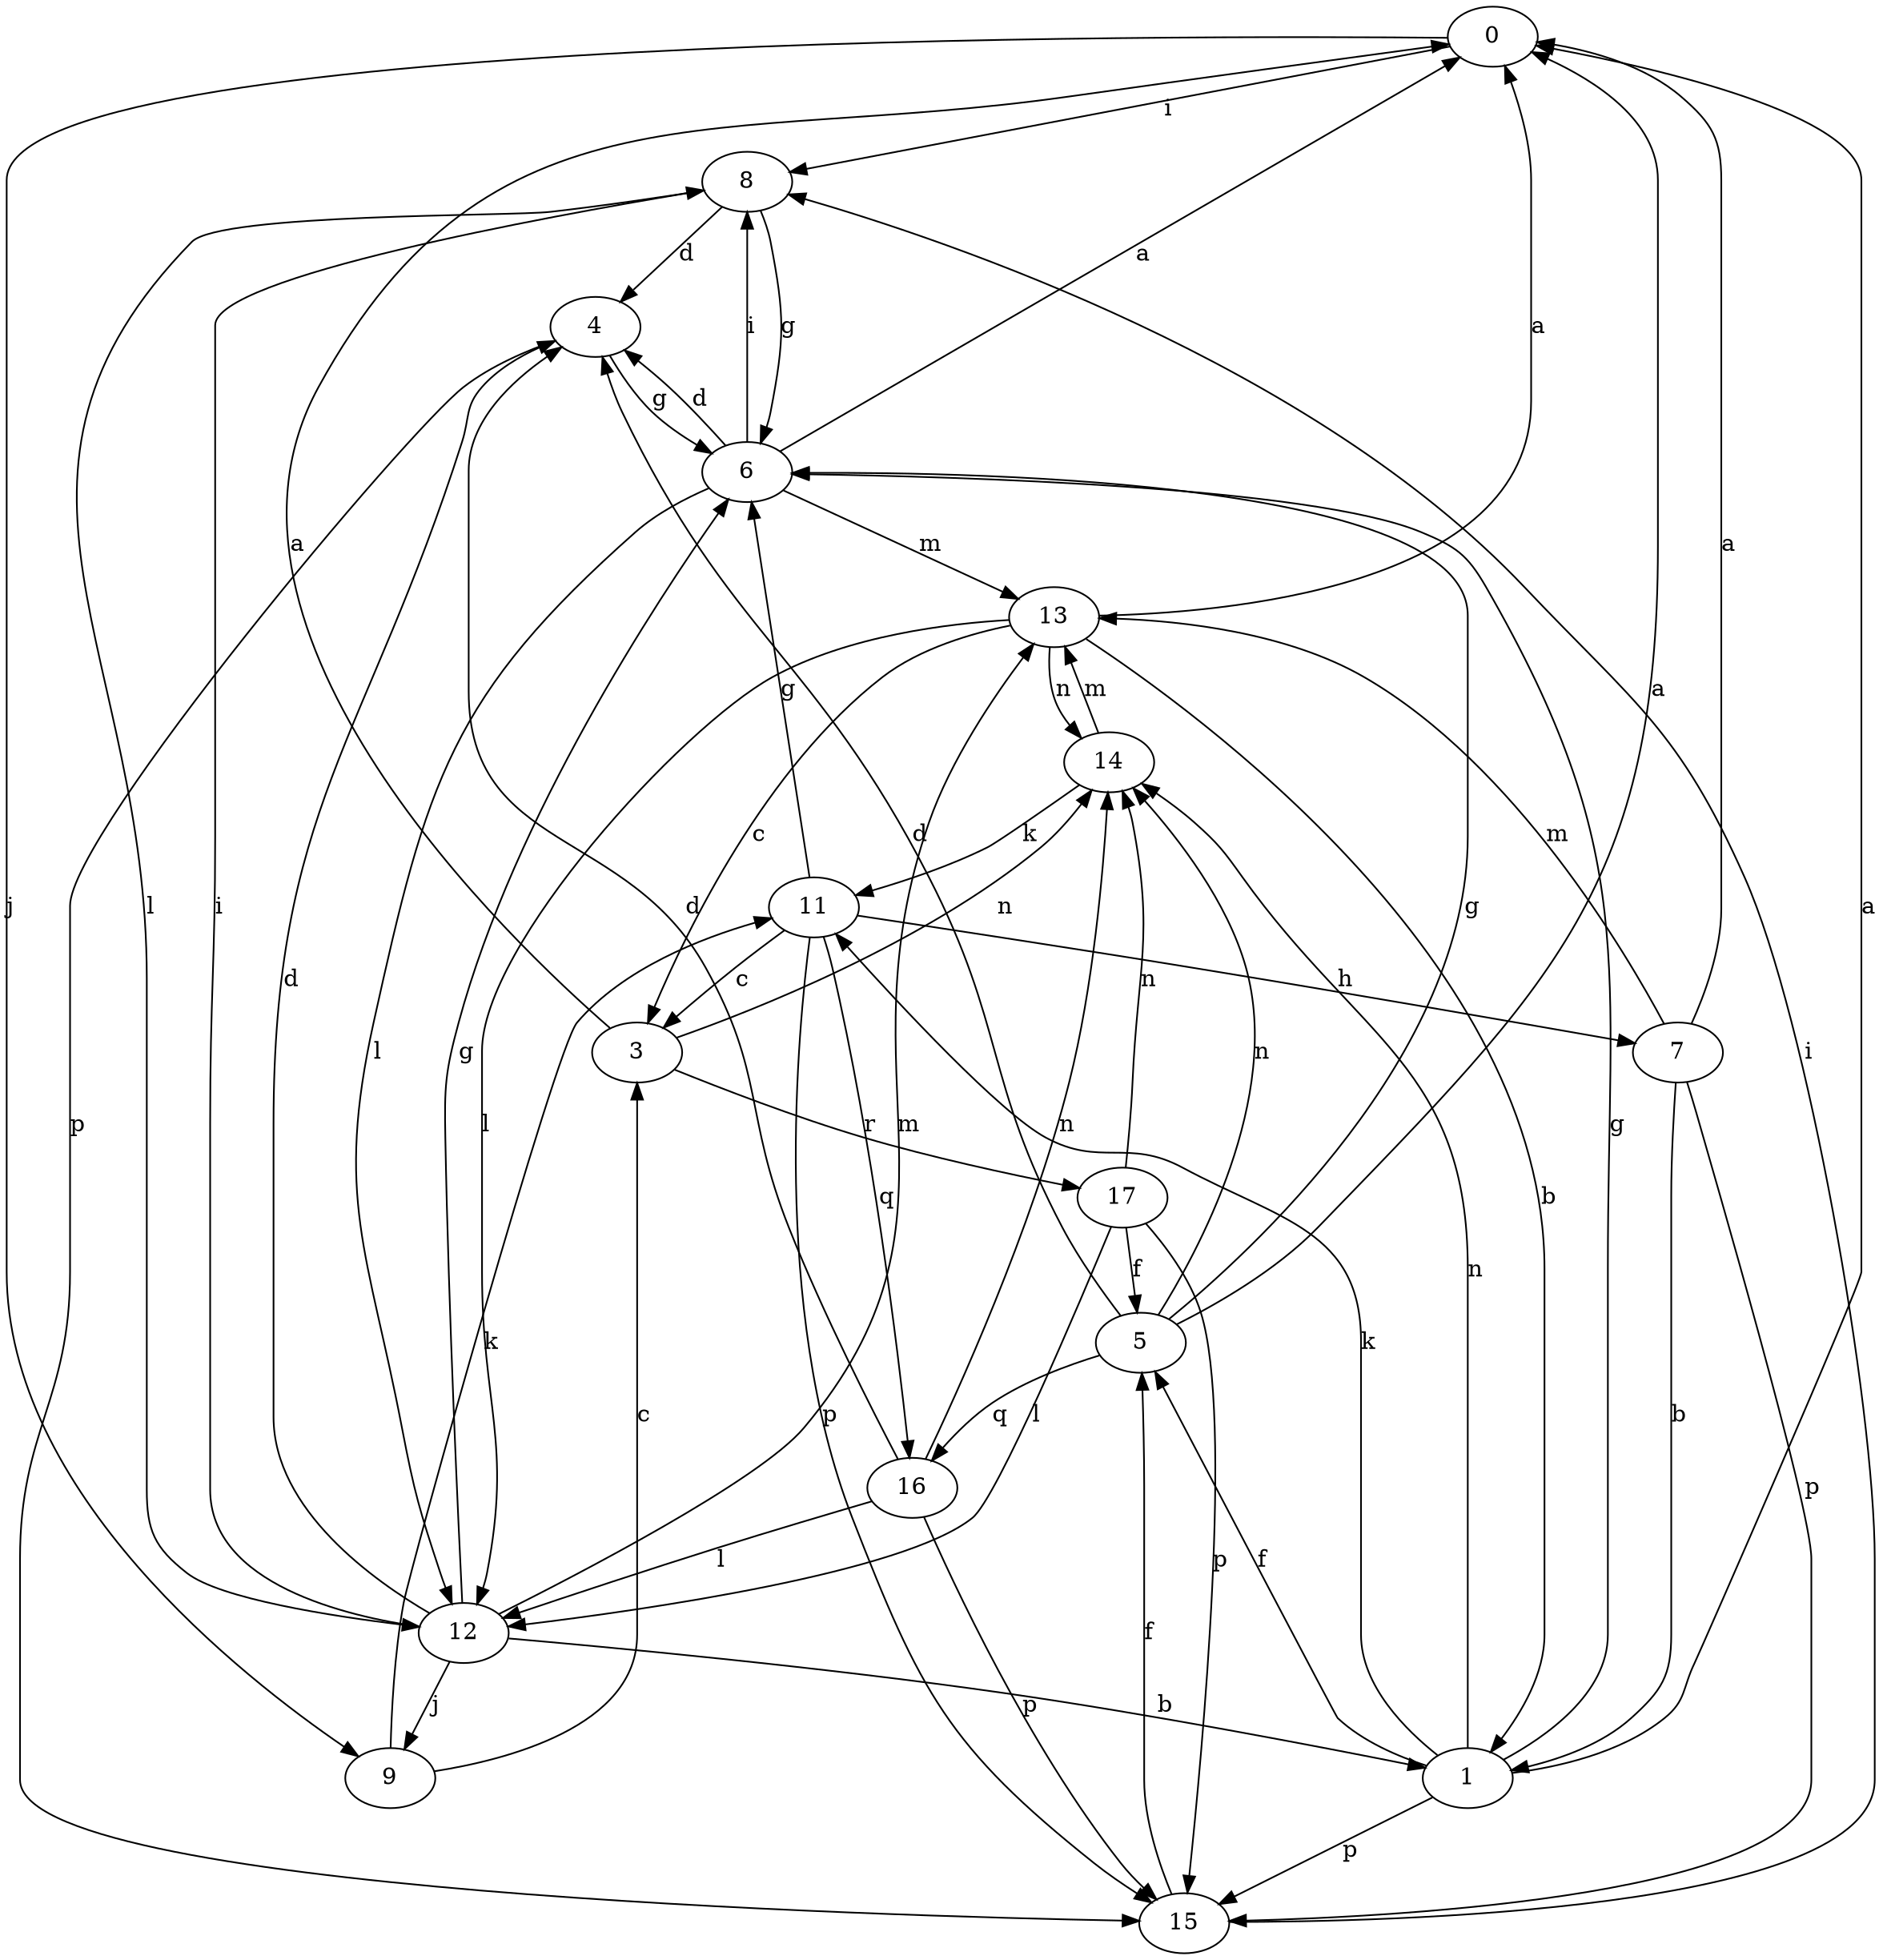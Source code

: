 strict digraph  {
0;
1;
3;
4;
5;
6;
7;
8;
9;
11;
12;
13;
14;
15;
16;
17;
0 -> 8  [label=i];
0 -> 9  [label=j];
1 -> 0  [label=a];
1 -> 5  [label=f];
1 -> 6  [label=g];
1 -> 11  [label=k];
1 -> 14  [label=n];
1 -> 15  [label=p];
3 -> 0  [label=a];
3 -> 14  [label=n];
3 -> 17  [label=r];
4 -> 6  [label=g];
4 -> 15  [label=p];
5 -> 0  [label=a];
5 -> 4  [label=d];
5 -> 6  [label=g];
5 -> 14  [label=n];
5 -> 16  [label=q];
6 -> 0  [label=a];
6 -> 4  [label=d];
6 -> 8  [label=i];
6 -> 12  [label=l];
6 -> 13  [label=m];
7 -> 0  [label=a];
7 -> 1  [label=b];
7 -> 13  [label=m];
7 -> 15  [label=p];
8 -> 4  [label=d];
8 -> 6  [label=g];
8 -> 12  [label=l];
9 -> 3  [label=c];
9 -> 11  [label=k];
11 -> 3  [label=c];
11 -> 6  [label=g];
11 -> 7  [label=h];
11 -> 15  [label=p];
11 -> 16  [label=q];
12 -> 1  [label=b];
12 -> 4  [label=d];
12 -> 6  [label=g];
12 -> 8  [label=i];
12 -> 9  [label=j];
12 -> 13  [label=m];
13 -> 0  [label=a];
13 -> 1  [label=b];
13 -> 3  [label=c];
13 -> 12  [label=l];
13 -> 14  [label=n];
14 -> 11  [label=k];
14 -> 13  [label=m];
15 -> 5  [label=f];
15 -> 8  [label=i];
16 -> 4  [label=d];
16 -> 12  [label=l];
16 -> 14  [label=n];
16 -> 15  [label=p];
17 -> 5  [label=f];
17 -> 12  [label=l];
17 -> 14  [label=n];
17 -> 15  [label=p];
}
